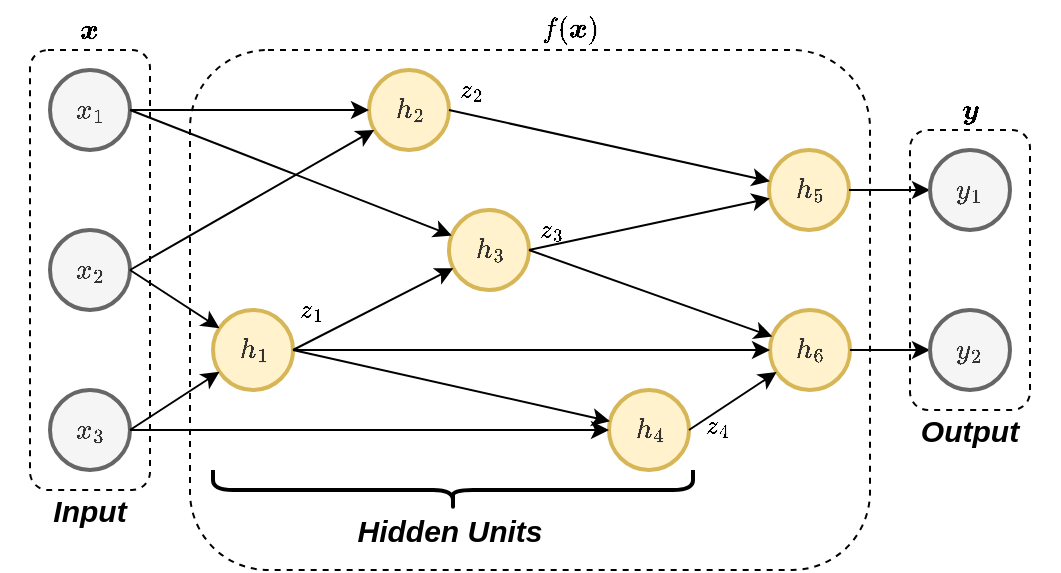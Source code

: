 <mxfile version="13.10.0" type="device"><diagram id="TDRkgig3RtDJuqVneJ5d" name="Page-1"><mxGraphModel dx="643" dy="401" grid="1" gridSize="10" guides="0" tooltips="1" connect="1" arrows="0" fold="1" page="1" pageScale="1" pageWidth="850" pageHeight="1100" math="1" shadow="0"><root><mxCell id="0"/><mxCell id="1" parent="0"/><mxCell id="D7bT_IFgkqDSFnExsgZc-31" value="" style="rounded=1;whiteSpace=wrap;html=1;fillColor=none;dashed=1;" parent="1" vertex="1"><mxGeometry x="190" y="110" width="340" height="260" as="geometry"/></mxCell><mxCell id="D7bT_IFgkqDSFnExsgZc-29" value="" style="rounded=1;whiteSpace=wrap;html=1;fillColor=none;dashed=1;" parent="1" vertex="1"><mxGeometry x="110" y="110" width="60" height="220" as="geometry"/></mxCell><mxCell id="D7bT_IFgkqDSFnExsgZc-1" value="&lt;span style=&quot;color: rgb(51 , 51 , 51)&quot;&gt;\(h_3\)&lt;/span&gt;" style="ellipse;whiteSpace=wrap;html=1;aspect=fixed;fillColor=#fff2cc;strokeColor=#d6b656;strokeWidth=2;" parent="1" vertex="1"><mxGeometry x="319.5" y="190" width="40" height="40" as="geometry"/></mxCell><mxCell id="D7bT_IFgkqDSFnExsgZc-2" value="&lt;span style=&quot;color: rgb(51 , 51 , 51)&quot;&gt;\(h_4\)&lt;/span&gt;" style="ellipse;whiteSpace=wrap;html=1;aspect=fixed;fillColor=#fff2cc;strokeColor=#d6b656;strokeWidth=2;" parent="1" vertex="1"><mxGeometry x="399.5" y="280" width="40" height="40" as="geometry"/></mxCell><mxCell id="D7bT_IFgkqDSFnExsgZc-3" value="&lt;span style=&quot;color: rgb(51 , 51 , 51)&quot;&gt;\(h_5\)&lt;/span&gt;" style="ellipse;whiteSpace=wrap;html=1;aspect=fixed;fillColor=#fff2cc;strokeColor=#d6b656;strokeWidth=2;" parent="1" vertex="1"><mxGeometry x="479.5" y="160" width="40" height="40" as="geometry"/></mxCell><mxCell id="D7bT_IFgkqDSFnExsgZc-4" value="&lt;span style=&quot;color: rgb(51 , 51 , 51)&quot;&gt;\(h_1\)&lt;/span&gt;" style="ellipse;whiteSpace=wrap;html=1;aspect=fixed;fillColor=#fff2cc;strokeColor=#d6b656;strokeWidth=2;" parent="1" vertex="1"><mxGeometry x="201.5" y="240" width="40" height="40" as="geometry"/></mxCell><mxCell id="D7bT_IFgkqDSFnExsgZc-5" value="&lt;span style=&quot;color: rgb(51 , 51 , 51)&quot;&gt;\(h_2\)&lt;/span&gt;" style="ellipse;whiteSpace=wrap;html=1;aspect=fixed;fillColor=#fff2cc;strokeColor=#d6b656;strokeWidth=2;" parent="1" vertex="1"><mxGeometry x="279.5" y="120" width="40" height="40" as="geometry"/></mxCell><mxCell id="D7bT_IFgkqDSFnExsgZc-6" value="&lt;span style=&quot;color: rgb(51 , 51 , 51)&quot;&gt;\(h_6\)&lt;/span&gt;" style="ellipse;whiteSpace=wrap;html=1;aspect=fixed;fillColor=#fff2cc;strokeColor=#d6b656;strokeWidth=2;" parent="1" vertex="1"><mxGeometry x="480" y="240" width="40" height="40" as="geometry"/></mxCell><mxCell id="D7bT_IFgkqDSFnExsgZc-7" value="\(x_1\)" style="ellipse;whiteSpace=wrap;html=1;aspect=fixed;fillColor=#f5f5f5;strokeColor=#666666;strokeWidth=2;fontColor=#333333;" parent="1" vertex="1"><mxGeometry x="120" y="120" width="40" height="40" as="geometry"/></mxCell><mxCell id="D7bT_IFgkqDSFnExsgZc-8" value="\(x_2\)" style="ellipse;whiteSpace=wrap;html=1;aspect=fixed;fillColor=#f5f5f5;strokeColor=#666666;strokeWidth=2;fontColor=#333333;" parent="1" vertex="1"><mxGeometry x="120" y="200" width="40" height="40" as="geometry"/></mxCell><mxCell id="D7bT_IFgkqDSFnExsgZc-9" value="\(x_3\)" style="ellipse;whiteSpace=wrap;html=1;aspect=fixed;fillColor=#f5f5f5;strokeColor=#666666;strokeWidth=2;fontColor=#333333;" parent="1" vertex="1"><mxGeometry x="120" y="280" width="40" height="40" as="geometry"/></mxCell><mxCell id="D7bT_IFgkqDSFnExsgZc-10" value="" style="endArrow=classic;html=1;targetPerimeterSpacing=0;exitX=1;exitY=0.5;exitDx=0;exitDy=0;" parent="1" source="D7bT_IFgkqDSFnExsgZc-7" target="D7bT_IFgkqDSFnExsgZc-1" edge="1"><mxGeometry width="50" height="50" relative="1" as="geometry"><mxPoint x="180" y="110" as="sourcePoint"/><mxPoint x="170" y="340" as="targetPoint"/></mxGeometry></mxCell><mxCell id="D7bT_IFgkqDSFnExsgZc-11" value="" style="endArrow=classic;html=1;targetPerimeterSpacing=0;endSize=6;sourcePerimeterSpacing=0;exitX=1;exitY=0.5;exitDx=0;exitDy=0;" parent="1" source="D7bT_IFgkqDSFnExsgZc-9" target="D7bT_IFgkqDSFnExsgZc-4" edge="1"><mxGeometry width="50" height="50" relative="1" as="geometry"><mxPoint x="158" y="370" as="sourcePoint"/><mxPoint x="230" y="220" as="targetPoint"/></mxGeometry></mxCell><mxCell id="D7bT_IFgkqDSFnExsgZc-12" value="" style="endArrow=classic;html=1;targetPerimeterSpacing=0;endSize=6;sourcePerimeterSpacing=0;exitX=1;exitY=0.5;exitDx=0;exitDy=0;" parent="1" source="D7bT_IFgkqDSFnExsgZc-7" target="D7bT_IFgkqDSFnExsgZc-5" edge="1"><mxGeometry width="50" height="50" relative="1" as="geometry"><mxPoint x="220" y="70" as="sourcePoint"/><mxPoint x="250.794" y="213.047" as="targetPoint"/></mxGeometry></mxCell><mxCell id="D7bT_IFgkqDSFnExsgZc-13" value="" style="endArrow=classic;html=1;targetPerimeterSpacing=0;endSize=6;sourcePerimeterSpacing=0;exitX=1;exitY=0.5;exitDx=0;exitDy=0;" parent="1" source="D7bT_IFgkqDSFnExsgZc-9" target="D7bT_IFgkqDSFnExsgZc-2" edge="1"><mxGeometry width="50" height="50" relative="1" as="geometry"><mxPoint x="180" y="380" as="sourcePoint"/><mxPoint x="260.794" y="223.047" as="targetPoint"/></mxGeometry></mxCell><mxCell id="D7bT_IFgkqDSFnExsgZc-14" value="" style="endArrow=classic;html=1;targetPerimeterSpacing=0;endSize=6;sourcePerimeterSpacing=0;exitX=1;exitY=0.5;exitDx=0;exitDy=0;" parent="1" source="D7bT_IFgkqDSFnExsgZc-8" target="D7bT_IFgkqDSFnExsgZc-4" edge="1"><mxGeometry width="50" height="50" relative="1" as="geometry"><mxPoint x="100" y="229" as="sourcePoint"/><mxPoint x="270.794" y="233.047" as="targetPoint"/></mxGeometry></mxCell><mxCell id="D7bT_IFgkqDSFnExsgZc-15" value="" style="endArrow=classic;html=1;targetPerimeterSpacing=0;endSize=6;sourcePerimeterSpacing=0;exitX=1;exitY=0.5;exitDx=0;exitDy=0;" parent="1" source="D7bT_IFgkqDSFnExsgZc-8" target="D7bT_IFgkqDSFnExsgZc-5" edge="1"><mxGeometry width="50" height="50" relative="1" as="geometry"><mxPoint x="90" y="211" as="sourcePoint"/><mxPoint x="280.794" y="243.047" as="targetPoint"/></mxGeometry></mxCell><mxCell id="D7bT_IFgkqDSFnExsgZc-16" value="" style="endArrow=classic;html=1;targetPerimeterSpacing=0;endSize=6;sourcePerimeterSpacing=0;exitX=1;exitY=0.5;exitDx=0;exitDy=0;" parent="1" source="D7bT_IFgkqDSFnExsgZc-4" target="D7bT_IFgkqDSFnExsgZc-1" edge="1"><mxGeometry x="0.379" y="-3" width="50" height="50" relative="1" as="geometry"><mxPoint x="210" y="350" as="sourcePoint"/><mxPoint x="290.794" y="253.047" as="targetPoint"/><mxPoint as="offset"/></mxGeometry></mxCell><mxCell id="D7bT_IFgkqDSFnExsgZc-17" value="" style="endArrow=classic;html=1;targetPerimeterSpacing=0;endSize=6;sourcePerimeterSpacing=0;exitX=1;exitY=0.5;exitDx=0;exitDy=0;" parent="1" source="D7bT_IFgkqDSFnExsgZc-4" target="D7bT_IFgkqDSFnExsgZc-2" edge="1"><mxGeometry x="0.184" width="50" height="50" relative="1" as="geometry"><mxPoint x="310" y="200" as="sourcePoint"/><mxPoint x="300.794" y="263.047" as="targetPoint"/><mxPoint as="offset"/></mxGeometry></mxCell><mxCell id="D7bT_IFgkqDSFnExsgZc-18" value="\(z_2\)" style="endArrow=classic;html=1;targetPerimeterSpacing=0;endSize=6;sourcePerimeterSpacing=0;labelBackgroundColor=none;exitX=1;exitY=0.5;exitDx=0;exitDy=0;" parent="1" source="D7bT_IFgkqDSFnExsgZc-5" target="D7bT_IFgkqDSFnExsgZc-3" edge="1"><mxGeometry x="-0.902" y="12" width="50" height="50" relative="1" as="geometry"><mxPoint x="350" y="80" as="sourcePoint"/><mxPoint x="340.794" y="303.047" as="targetPoint"/><mxPoint as="offset"/></mxGeometry></mxCell><mxCell id="D7bT_IFgkqDSFnExsgZc-19" value="\(z_3\)" style="endArrow=classic;html=1;targetPerimeterSpacing=0;endSize=6;sourcePerimeterSpacing=0;labelBackgroundColor=none;exitX=1;exitY=0.5;exitDx=0;exitDy=0;" parent="1" source="D7bT_IFgkqDSFnExsgZc-1" target="D7bT_IFgkqDSFnExsgZc-6" edge="1"><mxGeometry x="-0.899" y="13" width="50" height="50" relative="1" as="geometry"><mxPoint x="270" y="410" as="sourcePoint"/><mxPoint x="350.794" y="313.047" as="targetPoint"/><mxPoint as="offset"/></mxGeometry></mxCell><mxCell id="D7bT_IFgkqDSFnExsgZc-20" value="\(z_4\)" style="endArrow=classic;html=1;targetPerimeterSpacing=0;endSize=6;sourcePerimeterSpacing=0;labelBackgroundColor=none;exitX=1;exitY=0.5;exitDx=0;exitDy=0;" parent="1" source="D7bT_IFgkqDSFnExsgZc-2" target="D7bT_IFgkqDSFnExsgZc-6" edge="1"><mxGeometry x="-0.547" y="-6" width="50" height="50" relative="1" as="geometry"><mxPoint x="470" y="380" as="sourcePoint"/><mxPoint x="360.794" y="323.047" as="targetPoint"/><mxPoint as="offset"/></mxGeometry></mxCell><mxCell id="D7bT_IFgkqDSFnExsgZc-21" value="" style="endArrow=classic;html=1;targetPerimeterSpacing=0;endSize=6;sourcePerimeterSpacing=0;labelBackgroundColor=none;exitX=1;exitY=0.5;exitDx=0;exitDy=0;" parent="1" source="D7bT_IFgkqDSFnExsgZc-6" target="D7bT_IFgkqDSFnExsgZc-33" edge="1"><mxGeometry x="-0.037" y="10" width="50" height="50" relative="1" as="geometry"><mxPoint x="550" y="320" as="sourcePoint"/><mxPoint x="560.5" y="260" as="targetPoint"/><mxPoint as="offset"/></mxGeometry></mxCell><mxCell id="D7bT_IFgkqDSFnExsgZc-22" value="Input" style="text;html=1;strokeColor=none;fillColor=none;align=center;verticalAlign=middle;whiteSpace=wrap;rounded=0;fontSize=15;fontStyle=3;fontColor=#000000;" parent="1" vertex="1"><mxGeometry x="100" y="330" width="80" height="20" as="geometry"/></mxCell><mxCell id="D7bT_IFgkqDSFnExsgZc-23" value="Output" style="text;html=1;strokeColor=none;fillColor=none;align=center;verticalAlign=middle;whiteSpace=wrap;rounded=0;fontSize=15;fontStyle=3;fontColor=#000000;" parent="1" vertex="1"><mxGeometry x="540" y="290" width="80" height="20" as="geometry"/></mxCell><mxCell id="D7bT_IFgkqDSFnExsgZc-24" value="" style="shape=curlyBracket;whiteSpace=wrap;html=1;rounded=1;strokeWidth=2;fontSize=15;fontColor=#000000;rotation=-90;horizontal=1;verticalAlign=middle;" parent="1" vertex="1"><mxGeometry x="311.5" y="210" width="20" height="240" as="geometry"/></mxCell><mxCell id="D7bT_IFgkqDSFnExsgZc-25" value="Hidden Units" style="text;html=1;strokeColor=none;fillColor=none;align=center;verticalAlign=middle;whiteSpace=wrap;rounded=0;fontSize=15;fontColor=#000000;fontStyle=3" parent="1" vertex="1"><mxGeometry x="239.5" y="340" width="160" height="20" as="geometry"/></mxCell><mxCell id="D7bT_IFgkqDSFnExsgZc-26" value="" style="endArrow=classic;html=1;targetPerimeterSpacing=0;endSize=6;sourcePerimeterSpacing=0;labelBackgroundColor=none;exitX=1;exitY=0.5;exitDx=0;exitDy=0;" parent="1" source="D7bT_IFgkqDSFnExsgZc-3" target="D7bT_IFgkqDSFnExsgZc-32" edge="1"><mxGeometry y="10" width="50" height="50" relative="1" as="geometry"><mxPoint x="550" y="120" as="sourcePoint"/><mxPoint x="559.5" y="180" as="targetPoint"/><mxPoint as="offset"/></mxGeometry></mxCell><mxCell id="D7bT_IFgkqDSFnExsgZc-27" value="" style="endArrow=classic;html=1;targetPerimeterSpacing=0;endSize=6;sourcePerimeterSpacing=0;exitX=1;exitY=0.5;exitDx=0;exitDy=0;" parent="1" source="D7bT_IFgkqDSFnExsgZc-1" target="D7bT_IFgkqDSFnExsgZc-3" edge="1"><mxGeometry width="50" height="50" relative="1" as="geometry"><mxPoint x="440" y="100" as="sourcePoint"/><mxPoint x="482.146" y="258.858" as="targetPoint"/></mxGeometry></mxCell><mxCell id="D7bT_IFgkqDSFnExsgZc-28" value="\(z_1\)" style="endArrow=classic;html=1;targetPerimeterSpacing=0;endSize=6;sourcePerimeterSpacing=0;labelBackgroundColor=none;exitX=1;exitY=0.5;exitDx=0;exitDy=0;" parent="1" source="D7bT_IFgkqDSFnExsgZc-4" target="D7bT_IFgkqDSFnExsgZc-6" edge="1"><mxGeometry x="-0.929" y="20" width="50" height="50" relative="1" as="geometry"><mxPoint x="250" y="400" as="sourcePoint"/><mxPoint x="401.646" y="298.858" as="targetPoint"/><mxPoint as="offset"/></mxGeometry></mxCell><mxCell id="D7bT_IFgkqDSFnExsgZc-32" value="\(y_1\)" style="ellipse;whiteSpace=wrap;html=1;aspect=fixed;fillColor=#f5f5f5;strokeColor=#666666;strokeWidth=2;fontColor=#333333;" parent="1" vertex="1"><mxGeometry x="560" y="160" width="40" height="40" as="geometry"/></mxCell><mxCell id="D7bT_IFgkqDSFnExsgZc-33" value="\(y_2\)" style="ellipse;whiteSpace=wrap;html=1;aspect=fixed;fillColor=#f5f5f5;strokeColor=#666666;strokeWidth=2;fontColor=#333333;" parent="1" vertex="1"><mxGeometry x="560" y="240" width="40" height="40" as="geometry"/></mxCell><mxCell id="D7bT_IFgkqDSFnExsgZc-34" value="" style="rounded=1;whiteSpace=wrap;html=1;fillColor=none;dashed=1;" parent="1" vertex="1"><mxGeometry x="550" y="150" width="60" height="140" as="geometry"/></mxCell><mxCell id="D7bT_IFgkqDSFnExsgZc-35" value="\(\boldsymbol{x}\)" style="text;html=1;strokeColor=none;fillColor=none;align=center;verticalAlign=middle;whiteSpace=wrap;rounded=0;dashed=1;" parent="1" vertex="1"><mxGeometry x="120" y="90" width="40" height="20" as="geometry"/></mxCell><mxCell id="D7bT_IFgkqDSFnExsgZc-36" value="\(\boldsymbol{y}\)" style="text;html=1;strokeColor=none;fillColor=none;align=center;verticalAlign=middle;whiteSpace=wrap;rounded=0;dashed=1;" parent="1" vertex="1"><mxGeometry x="560" y="130" width="40" height="20" as="geometry"/></mxCell><mxCell id="D7bT_IFgkqDSFnExsgZc-37" value="\(f(\boldsymbol{x})\)" style="text;html=1;strokeColor=none;fillColor=none;align=center;verticalAlign=middle;whiteSpace=wrap;rounded=0;dashed=1;" parent="1" vertex="1"><mxGeometry x="360" y="90" width="40" height="20" as="geometry"/></mxCell></root></mxGraphModel></diagram></mxfile>